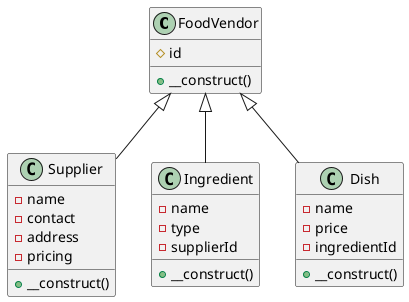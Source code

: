 @startuml

class FoodVendor{
  #id
  +__construct()
}


class Supplier extends FoodVendor {
  - name
  - contact
  - address
  - pricing
  +__construct()
}


class Ingredient extends FoodVendor {
  - name
  - type
  - supplierId
  +__construct()
}

' Dish class inherits from Entity
class Dish extends FoodVendor {
  - name
  - price
  - ingredientId
  +__construct()
}

@enduml
